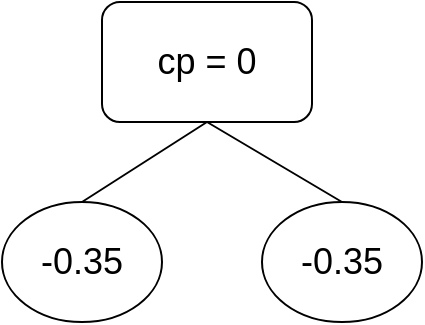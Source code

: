<mxfile version="14.5.8" type="device"><diagram id="E4QCv3DguRyTSf_heIs4" name="Page-1"><mxGraphModel dx="546" dy="305" grid="1" gridSize="10" guides="1" tooltips="1" connect="1" arrows="1" fold="1" page="1" pageScale="1" pageWidth="850" pageHeight="1100" math="0" shadow="0"><root><mxCell id="0"/><mxCell id="1" parent="0"/><mxCell id="gMLJUIHGaUAs9I0Ovl8V-1" value="&lt;font style=&quot;font-size: 18px&quot;&gt;cp = 0&lt;/font&gt;" style="rounded=1;whiteSpace=wrap;html=1;" vertex="1" parent="1"><mxGeometry x="320" y="260" width="105" height="60" as="geometry"/></mxCell><mxCell id="gMLJUIHGaUAs9I0Ovl8V-2" value="&lt;font style=&quot;font-size: 18px&quot;&gt;-0.35&lt;/font&gt;" style="ellipse;whiteSpace=wrap;html=1;" vertex="1" parent="1"><mxGeometry x="270" y="360" width="80" height="60" as="geometry"/></mxCell><mxCell id="gMLJUIHGaUAs9I0Ovl8V-3" value="&lt;font style=&quot;font-size: 18px&quot;&gt;-0.35&lt;/font&gt;" style="ellipse;whiteSpace=wrap;html=1;" vertex="1" parent="1"><mxGeometry x="400" y="360" width="80" height="60" as="geometry"/></mxCell><mxCell id="gMLJUIHGaUAs9I0Ovl8V-4" value="" style="endArrow=none;html=1;exitX=0.5;exitY=0;exitDx=0;exitDy=0;entryX=0.5;entryY=1;entryDx=0;entryDy=0;" edge="1" parent="1" source="gMLJUIHGaUAs9I0Ovl8V-2" target="gMLJUIHGaUAs9I0Ovl8V-1"><mxGeometry width="50" height="50" relative="1" as="geometry"><mxPoint x="560" y="390" as="sourcePoint"/><mxPoint x="610" y="340" as="targetPoint"/></mxGeometry></mxCell><mxCell id="gMLJUIHGaUAs9I0Ovl8V-5" value="" style="endArrow=none;html=1;exitX=0.5;exitY=1;exitDx=0;exitDy=0;entryX=0.5;entryY=0;entryDx=0;entryDy=0;" edge="1" parent="1" source="gMLJUIHGaUAs9I0Ovl8V-1" target="gMLJUIHGaUAs9I0Ovl8V-3"><mxGeometry width="50" height="50" relative="1" as="geometry"><mxPoint x="530" y="370" as="sourcePoint"/><mxPoint x="580" y="320" as="targetPoint"/></mxGeometry></mxCell></root></mxGraphModel></diagram></mxfile>